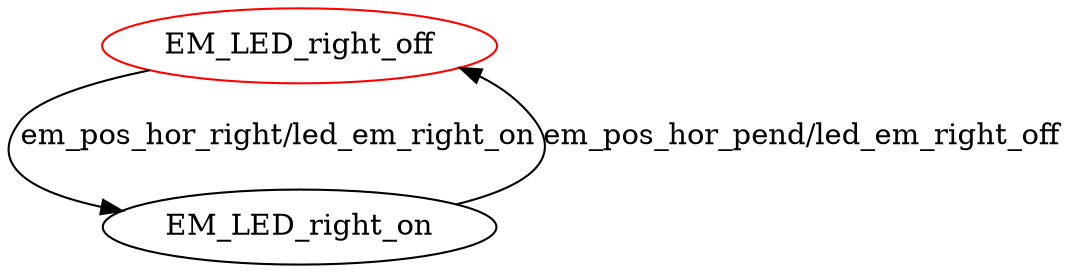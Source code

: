 digraph G {
label=""
EM_LED_right_off [color="red"]
EM_LED_right_off
EM_LED_right_on
EM_LED_right_off [label="EM_LED_right_off"];
EM_LED_right_off -> EM_LED_right_on[label="em_pos_hor_right/led_em_right_on"]
EM_LED_right_on [label="EM_LED_right_on"];
EM_LED_right_on -> EM_LED_right_off[label="em_pos_hor_pend/led_em_right_off"]
}